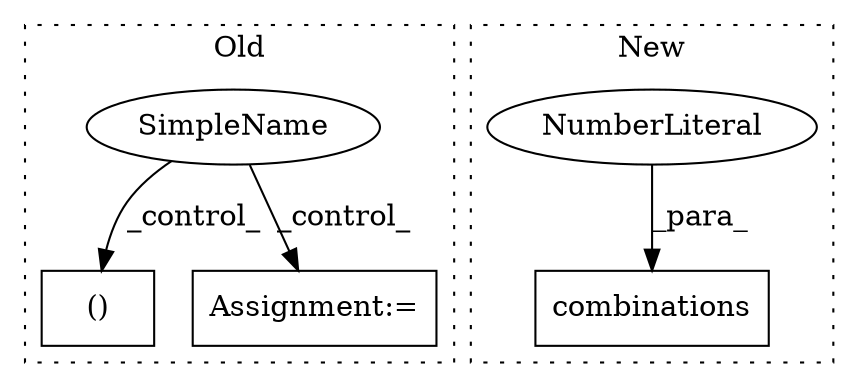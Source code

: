 digraph G {
subgraph cluster0 {
1 [label="()" a="106" s="12779" l="63" shape="box"];
4 [label="SimpleName" a="42" s="" l="" shape="ellipse"];
5 [label="Assignment:=" a="7" s="12656" l="1" shape="box"];
label = "Old";
style="dotted";
}
subgraph cluster1 {
2 [label="combinations" a="32" s="12676,12708" l="13,1" shape="box"];
3 [label="NumberLiteral" a="34" s="12707" l="1" shape="ellipse"];
label = "New";
style="dotted";
}
3 -> 2 [label="_para_"];
4 -> 1 [label="_control_"];
4 -> 5 [label="_control_"];
}